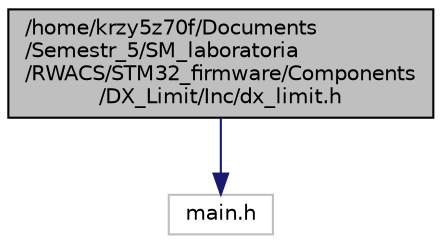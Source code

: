digraph "/home/krzy5z70f/Documents/Semestr_5/SM_laboratoria/RWACS/STM32_firmware/Components/DX_Limit/Inc/dx_limit.h"
{
 // LATEX_PDF_SIZE
  edge [fontname="Helvetica",fontsize="10",labelfontname="Helvetica",labelfontsize="10"];
  node [fontname="Helvetica",fontsize="10",shape=record];
  Node1 [label="/home/krzy5z70f/Documents\l/Semestr_5/SM_laboratoria\l/RWACS/STM32_firmware/Components\l/DX_Limit/Inc/dx_limit.h",height=0.2,width=0.4,color="black", fillcolor="grey75", style="filled", fontcolor="black",tooltip=": Derivative limiter configuration header file"];
  Node1 -> Node2 [color="midnightblue",fontsize="10",style="solid",fontname="Helvetica"];
  Node2 [label="main.h",height=0.2,width=0.4,color="grey75", fillcolor="white", style="filled",tooltip=" "];
}
